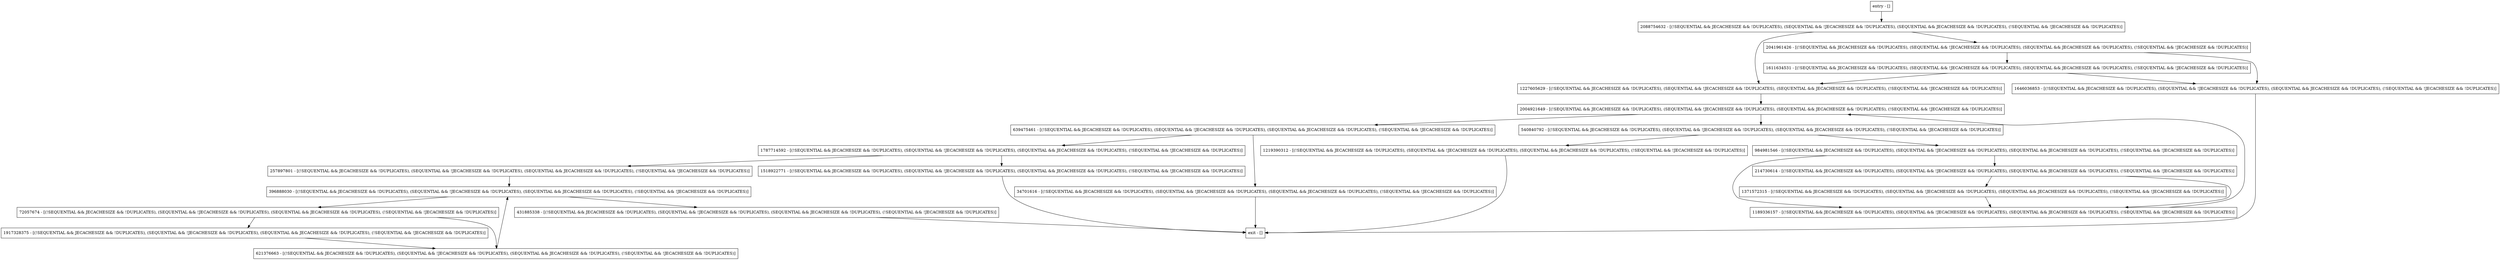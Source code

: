 digraph set {
node [shape=record];
2004921649 [label="2004921649 - [(!SEQUENTIAL && JECACHESIZE && !DUPLICATES), (SEQUENTIAL && !JECACHESIZE && !DUPLICATES), (SEQUENTIAL && JECACHESIZE && !DUPLICATES), (!SEQUENTIAL && !JECACHESIZE && !DUPLICATES)]"];
1189336157 [label="1189336157 - [(!SEQUENTIAL && JECACHESIZE && !DUPLICATES), (SEQUENTIAL && !JECACHESIZE && !DUPLICATES), (SEQUENTIAL && JECACHESIZE && !DUPLICATES), (!SEQUENTIAL && !JECACHESIZE && !DUPLICATES)]"];
431885338 [label="431885338 - [(!SEQUENTIAL && JECACHESIZE && !DUPLICATES), (SEQUENTIAL && !JECACHESIZE && !DUPLICATES), (SEQUENTIAL && JECACHESIZE && !DUPLICATES), (!SEQUENTIAL && !JECACHESIZE && !DUPLICATES)]"];
1227605629 [label="1227605629 - [(!SEQUENTIAL && JECACHESIZE && !DUPLICATES), (SEQUENTIAL && !JECACHESIZE && !DUPLICATES), (SEQUENTIAL && JECACHESIZE && !DUPLICATES), (!SEQUENTIAL && !JECACHESIZE && !DUPLICATES)]"];
257897801 [label="257897801 - [(!SEQUENTIAL && JECACHESIZE && !DUPLICATES), (SEQUENTIAL && !JECACHESIZE && !DUPLICATES), (SEQUENTIAL && JECACHESIZE && !DUPLICATES), (!SEQUENTIAL && !JECACHESIZE && !DUPLICATES)]"];
984981546 [label="984981546 - [(!SEQUENTIAL && JECACHESIZE && !DUPLICATES), (SEQUENTIAL && !JECACHESIZE && !DUPLICATES), (SEQUENTIAL && JECACHESIZE && !DUPLICATES), (!SEQUENTIAL && !JECACHESIZE && !DUPLICATES)]"];
1518922771 [label="1518922771 - [(!SEQUENTIAL && JECACHESIZE && !DUPLICATES), (SEQUENTIAL && !JECACHESIZE && !DUPLICATES), (SEQUENTIAL && JECACHESIZE && !DUPLICATES), (!SEQUENTIAL && !JECACHESIZE && !DUPLICATES)]"];
639475461 [label="639475461 - [(!SEQUENTIAL && JECACHESIZE && !DUPLICATES), (SEQUENTIAL && !JECACHESIZE && !DUPLICATES), (SEQUENTIAL && JECACHESIZE && !DUPLICATES), (!SEQUENTIAL && !JECACHESIZE && !DUPLICATES)]"];
2088754632 [label="2088754632 - [(!SEQUENTIAL && JECACHESIZE && !DUPLICATES), (SEQUENTIAL && !JECACHESIZE && !DUPLICATES), (SEQUENTIAL && JECACHESIZE && !DUPLICATES), (!SEQUENTIAL && !JECACHESIZE && !DUPLICATES)]"];
1611634531 [label="1611634531 - [(!SEQUENTIAL && JECACHESIZE && !DUPLICATES), (SEQUENTIAL && !JECACHESIZE && !DUPLICATES), (SEQUENTIAL && JECACHESIZE && !DUPLICATES), (!SEQUENTIAL && !JECACHESIZE && !DUPLICATES)]"];
1646036853 [label="1646036853 - [(!SEQUENTIAL && JECACHESIZE && !DUPLICATES), (SEQUENTIAL && !JECACHESIZE && !DUPLICATES), (SEQUENTIAL && JECACHESIZE && !DUPLICATES), (!SEQUENTIAL && !JECACHESIZE && !DUPLICATES)]"];
1219390312 [label="1219390312 - [(!SEQUENTIAL && JECACHESIZE && !DUPLICATES), (SEQUENTIAL && !JECACHESIZE && !DUPLICATES), (SEQUENTIAL && JECACHESIZE && !DUPLICATES), (!SEQUENTIAL && !JECACHESIZE && !DUPLICATES)]"];
72057674 [label="72057674 - [(!SEQUENTIAL && JECACHESIZE && !DUPLICATES), (SEQUENTIAL && !JECACHESIZE && !DUPLICATES), (SEQUENTIAL && JECACHESIZE && !DUPLICATES), (!SEQUENTIAL && !JECACHESIZE && !DUPLICATES)]"];
540840792 [label="540840792 - [(!SEQUENTIAL && JECACHESIZE && !DUPLICATES), (SEQUENTIAL && !JECACHESIZE && !DUPLICATES), (SEQUENTIAL && JECACHESIZE && !DUPLICATES), (!SEQUENTIAL && !JECACHESIZE && !DUPLICATES)]"];
214730614 [label="214730614 - [(!SEQUENTIAL && JECACHESIZE && !DUPLICATES), (SEQUENTIAL && !JECACHESIZE && !DUPLICATES), (SEQUENTIAL && JECACHESIZE && !DUPLICATES), (!SEQUENTIAL && !JECACHESIZE && !DUPLICATES)]"];
2041961426 [label="2041961426 - [(!SEQUENTIAL && JECACHESIZE && !DUPLICATES), (SEQUENTIAL && !JECACHESIZE && !DUPLICATES), (SEQUENTIAL && JECACHESIZE && !DUPLICATES), (!SEQUENTIAL && !JECACHESIZE && !DUPLICATES)]"];
entry [label="entry - []"];
exit [label="exit - []"];
1371572315 [label="1371572315 - [(!SEQUENTIAL && JECACHESIZE && !DUPLICATES), (SEQUENTIAL && !JECACHESIZE && !DUPLICATES), (SEQUENTIAL && JECACHESIZE && !DUPLICATES), (!SEQUENTIAL && !JECACHESIZE && !DUPLICATES)]"];
396888030 [label="396888030 - [(!SEQUENTIAL && JECACHESIZE && !DUPLICATES), (SEQUENTIAL && !JECACHESIZE && !DUPLICATES), (SEQUENTIAL && JECACHESIZE && !DUPLICATES), (!SEQUENTIAL && !JECACHESIZE && !DUPLICATES)]"];
34701616 [label="34701616 - [(!SEQUENTIAL && JECACHESIZE && !DUPLICATES), (SEQUENTIAL && !JECACHESIZE && !DUPLICATES), (SEQUENTIAL && JECACHESIZE && !DUPLICATES), (!SEQUENTIAL && !JECACHESIZE && !DUPLICATES)]"];
621376663 [label="621376663 - [(!SEQUENTIAL && JECACHESIZE && !DUPLICATES), (SEQUENTIAL && !JECACHESIZE && !DUPLICATES), (SEQUENTIAL && JECACHESIZE && !DUPLICATES), (!SEQUENTIAL && !JECACHESIZE && !DUPLICATES)]"];
1787714592 [label="1787714592 - [(!SEQUENTIAL && JECACHESIZE && !DUPLICATES), (SEQUENTIAL && !JECACHESIZE && !DUPLICATES), (SEQUENTIAL && JECACHESIZE && !DUPLICATES), (!SEQUENTIAL && !JECACHESIZE && !DUPLICATES)]"];
1917328375 [label="1917328375 - [(!SEQUENTIAL && JECACHESIZE && !DUPLICATES), (SEQUENTIAL && !JECACHESIZE && !DUPLICATES), (SEQUENTIAL && JECACHESIZE && !DUPLICATES), (!SEQUENTIAL && !JECACHESIZE && !DUPLICATES)]"];
entry;
exit;
2004921649 -> 639475461;
2004921649 -> 540840792;
1189336157 -> 2004921649;
431885338 -> exit;
1227605629 -> 2004921649;
257897801 -> 396888030;
984981546 -> 214730614;
984981546 -> 1189336157;
1518922771 -> exit;
639475461 -> 34701616;
639475461 -> 1787714592;
2088754632 -> 2041961426;
2088754632 -> 1227605629;
1611634531 -> 1646036853;
1611634531 -> 1227605629;
1646036853 -> exit;
1219390312 -> exit;
72057674 -> 621376663;
72057674 -> 1917328375;
540840792 -> 984981546;
540840792 -> 1219390312;
214730614 -> 1371572315;
214730614 -> 1189336157;
2041961426 -> 1611634531;
2041961426 -> 1646036853;
entry -> 2088754632;
1371572315 -> 1189336157;
396888030 -> 431885338;
396888030 -> 72057674;
34701616 -> exit;
621376663 -> 396888030;
1787714592 -> 257897801;
1787714592 -> 1518922771;
1917328375 -> 621376663;
}
